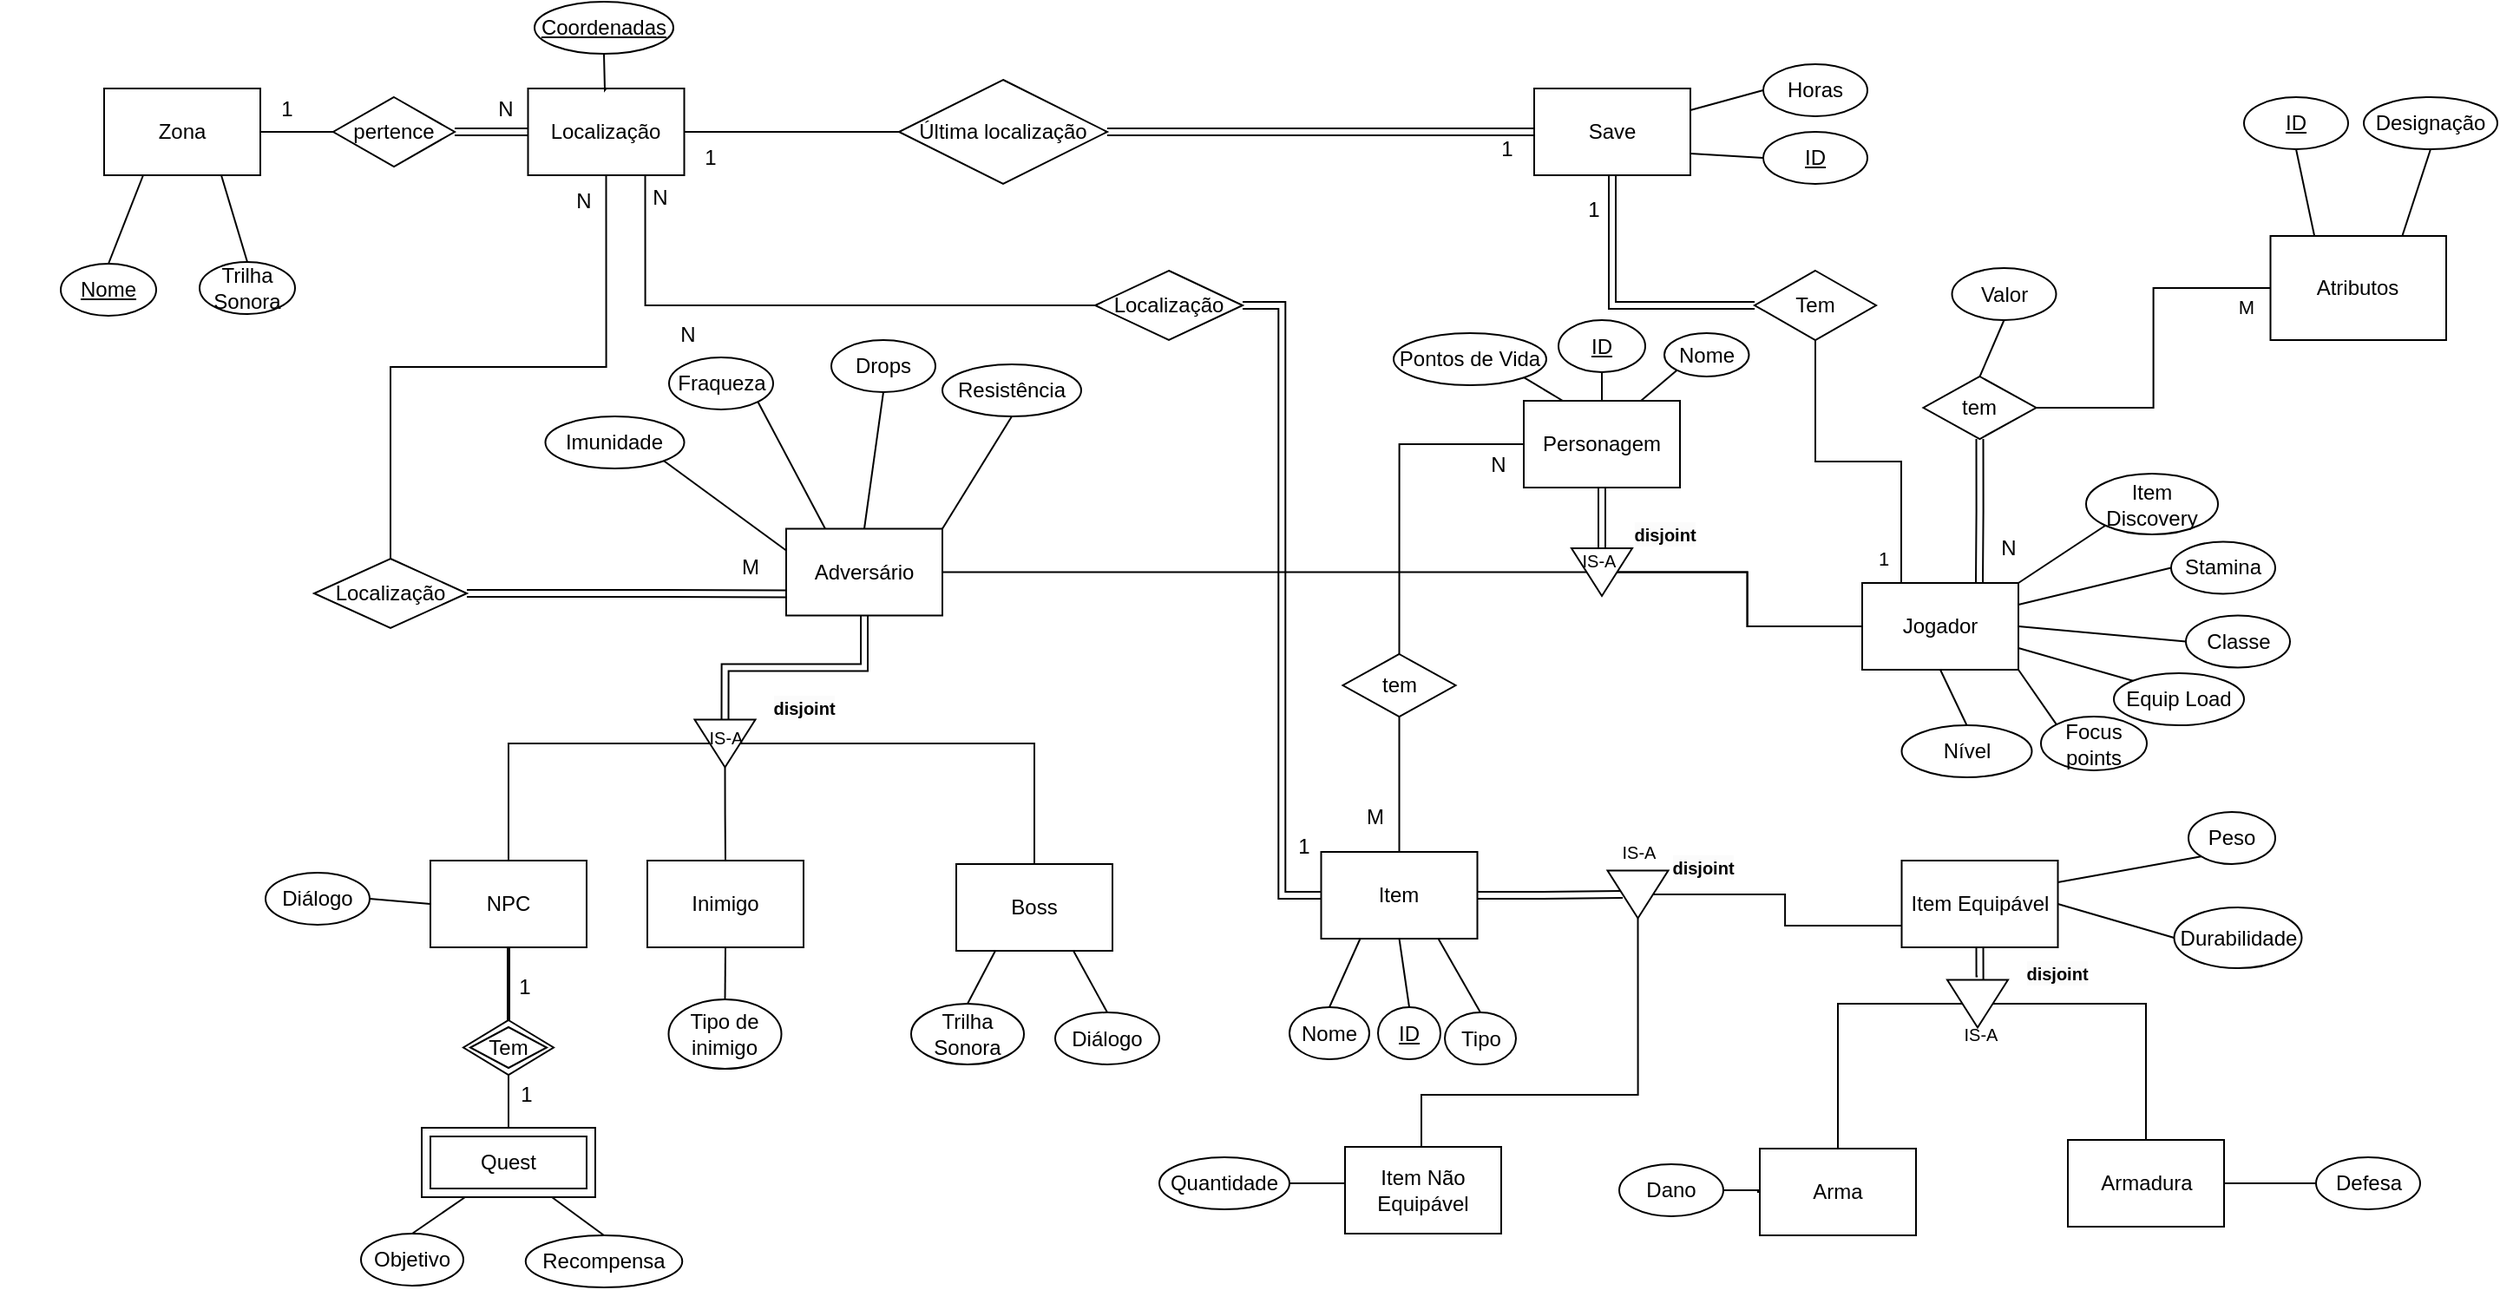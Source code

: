<mxfile version="20.8.16" type="device"><diagram id="NePQ43FVap1akRzOzbPc" name="Página-1"><mxGraphModel dx="1050" dy="629" grid="0" gridSize="10" guides="1" tooltips="1" connect="1" arrows="1" fold="1" page="0" pageScale="1" pageWidth="827" pageHeight="1169" math="0" shadow="0"><root><mxCell id="0"/><mxCell id="1" parent="0"/><mxCell id="vswTyCRMVEQ2wg23mvEk-1" value="Save" style="rounded=0;whiteSpace=wrap;html=1;" parent="1" vertex="1"><mxGeometry x="965" y="379" width="90" height="50" as="geometry"/></mxCell><mxCell id="vswTyCRMVEQ2wg23mvEk-4" style="edgeStyle=orthogonalEdgeStyle;shape=connector;rounded=0;orthogonalLoop=1;jettySize=auto;html=1;labelBackgroundColor=default;strokeColor=default;fontFamily=Helvetica;fontSize=11;fontColor=default;endArrow=none;endFill=0;entryX=0.5;entryY=0;entryDx=0;entryDy=0;" parent="1" source="vswTyCRMVEQ2wg23mvEk-6" target="vswTyCRMVEQ2wg23mvEk-31" edge="1"><mxGeometry relative="1" as="geometry"/></mxCell><mxCell id="vswTyCRMVEQ2wg23mvEk-6" value="Jogador" style="rounded=0;whiteSpace=wrap;html=1;" parent="1" vertex="1"><mxGeometry x="1154" y="664" width="90" height="50" as="geometry"/></mxCell><mxCell id="vswTyCRMVEQ2wg23mvEk-7" style="edgeStyle=orthogonalEdgeStyle;rounded=0;orthogonalLoop=1;jettySize=auto;html=1;entryX=0;entryY=0.5;entryDx=0;entryDy=0;shape=link;" parent="1" source="vswTyCRMVEQ2wg23mvEk-8" target="vswTyCRMVEQ2wg23mvEk-31" edge="1"><mxGeometry relative="1" as="geometry"/></mxCell><mxCell id="LGNlzNyrHo_-OGh04L_0-70" style="rounded=0;orthogonalLoop=1;jettySize=auto;html=1;entryX=1;entryY=1;entryDx=0;entryDy=0;fontFamily=Helvetica;fontSize=12;endArrow=none;endFill=0;exitX=0.25;exitY=0;exitDx=0;exitDy=0;" parent="1" source="vswTyCRMVEQ2wg23mvEk-8" target="vswTyCRMVEQ2wg23mvEk-81" edge="1"><mxGeometry relative="1" as="geometry"><mxPoint x="985" y="562" as="sourcePoint"/></mxGeometry></mxCell><mxCell id="LGNlzNyrHo_-OGh04L_0-71" style="rounded=0;orthogonalLoop=1;jettySize=auto;html=1;exitX=0.5;exitY=0;exitDx=0;exitDy=0;entryX=0.5;entryY=1;entryDx=0;entryDy=0;fontFamily=Helvetica;fontSize=12;endArrow=none;endFill=0;" parent="1" source="vswTyCRMVEQ2wg23mvEk-8" target="vswTyCRMVEQ2wg23mvEk-83" edge="1"><mxGeometry relative="1" as="geometry"/></mxCell><mxCell id="LGNlzNyrHo_-OGh04L_0-73" style="rounded=0;orthogonalLoop=1;jettySize=auto;html=1;exitX=0.75;exitY=0;exitDx=0;exitDy=0;entryX=0;entryY=1;entryDx=0;entryDy=0;fontFamily=Helvetica;fontSize=12;endArrow=none;endFill=0;" parent="1" source="vswTyCRMVEQ2wg23mvEk-8" target="vswTyCRMVEQ2wg23mvEk-145" edge="1"><mxGeometry relative="1" as="geometry"/></mxCell><mxCell id="vswTyCRMVEQ2wg23mvEk-8" value="&lt;div&gt;Personagem&lt;/div&gt;" style="rounded=0;whiteSpace=wrap;html=1;" parent="1" vertex="1"><mxGeometry x="959" y="559" width="90" height="50" as="geometry"/></mxCell><mxCell id="LGNlzNyrHo_-OGh04L_0-107" style="edgeStyle=none;rounded=0;orthogonalLoop=1;jettySize=auto;html=1;exitX=0;exitY=0.5;exitDx=0;exitDy=0;entryX=1;entryY=0.75;entryDx=0;entryDy=0;fontFamily=Helvetica;fontSize=12;endArrow=none;endFill=0;" parent="1" source="vswTyCRMVEQ2wg23mvEk-10" target="vswTyCRMVEQ2wg23mvEk-1" edge="1"><mxGeometry relative="1" as="geometry"/></mxCell><mxCell id="vswTyCRMVEQ2wg23mvEk-10" value="ID" style="ellipse;whiteSpace=wrap;html=1;align=center;fontStyle=4;" parent="1" vertex="1"><mxGeometry x="1097" y="404" width="60" height="30" as="geometry"/></mxCell><mxCell id="LGNlzNyrHo_-OGh04L_0-106" style="edgeStyle=none;rounded=0;orthogonalLoop=1;jettySize=auto;html=1;exitX=0;exitY=0.5;exitDx=0;exitDy=0;entryX=1;entryY=0.25;entryDx=0;entryDy=0;fontFamily=Helvetica;fontSize=12;endArrow=none;endFill=0;" parent="1" source="vswTyCRMVEQ2wg23mvEk-12" target="vswTyCRMVEQ2wg23mvEk-1" edge="1"><mxGeometry relative="1" as="geometry"/></mxCell><mxCell id="vswTyCRMVEQ2wg23mvEk-12" value="Horas" style="ellipse;whiteSpace=wrap;html=1;align=center;" parent="1" vertex="1"><mxGeometry x="1097" y="365" width="60" height="30" as="geometry"/></mxCell><mxCell id="LGNlzNyrHo_-OGh04L_0-48" style="edgeStyle=orthogonalEdgeStyle;rounded=0;orthogonalLoop=1;jettySize=auto;html=1;exitX=1;exitY=0.5;exitDx=0;exitDy=0;entryX=0.5;entryY=1;entryDx=0;entryDy=0;fontFamily=Helvetica;fontSize=12;endArrow=none;endFill=0;" parent="1" source="vswTyCRMVEQ2wg23mvEk-17" target="vswTyCRMVEQ2wg23mvEk-31" edge="1"><mxGeometry relative="1" as="geometry"/></mxCell><mxCell id="LGNlzNyrHo_-OGh04L_0-54" style="edgeStyle=orthogonalEdgeStyle;rounded=0;orthogonalLoop=1;jettySize=auto;html=1;exitX=0.5;exitY=1;exitDx=0;exitDy=0;entryX=0;entryY=0.5;entryDx=0;entryDy=0;fontFamily=Helvetica;fontSize=12;endArrow=none;endFill=0;shape=link;" parent="1" source="vswTyCRMVEQ2wg23mvEk-17" target="vswTyCRMVEQ2wg23mvEk-78" edge="1"><mxGeometry relative="1" as="geometry"/></mxCell><mxCell id="vswTyCRMVEQ2wg23mvEk-17" value="Adversário" style="rounded=0;whiteSpace=wrap;html=1;" parent="1" vertex="1"><mxGeometry x="534" y="632.75" width="90" height="50" as="geometry"/></mxCell><mxCell id="vswTyCRMVEQ2wg23mvEk-18" value="Inimigo" style="rounded=0;whiteSpace=wrap;html=1;" parent="1" vertex="1"><mxGeometry x="454" y="824" width="90" height="50" as="geometry"/></mxCell><mxCell id="vswTyCRMVEQ2wg23mvEk-19" value="Boss" style="rounded=0;whiteSpace=wrap;html=1;" parent="1" vertex="1"><mxGeometry x="632" y="826" width="90" height="50" as="geometry"/></mxCell><mxCell id="vswTyCRMVEQ2wg23mvEk-22" value="Arma" style="rounded=0;whiteSpace=wrap;html=1;" parent="1" vertex="1"><mxGeometry x="1095" y="990" width="90" height="50" as="geometry"/></mxCell><mxCell id="vswTyCRMVEQ2wg23mvEk-23" value="Armadura" style="rounded=0;whiteSpace=wrap;html=1;" parent="1" vertex="1"><mxGeometry x="1272.5" y="985" width="90" height="50" as="geometry"/></mxCell><mxCell id="LGNlzNyrHo_-OGh04L_0-61" value="1" style="edgeStyle=orthogonalEdgeStyle;rounded=0;orthogonalLoop=1;jettySize=auto;html=1;exitX=0.5;exitY=0;exitDx=0;exitDy=0;entryX=0.5;entryY=1;entryDx=0;entryDy=0;fontFamily=Helvetica;fontSize=12;endArrow=none;endFill=0;shape=link;width=1;" parent="1" source="rj3szg93whIPLlGJtEgz-2" target="LGNlzNyrHo_-OGh04L_0-45" edge="1"><mxGeometry x="-0.07" y="-9" relative="1" as="geometry"><mxPoint as="offset"/><mxPoint x="374" y="913.25" as="sourcePoint"/></mxGeometry></mxCell><mxCell id="LGNlzNyrHo_-OGh04L_0-7" value="" style="edgeStyle=orthogonalEdgeStyle;rounded=0;orthogonalLoop=1;jettySize=auto;html=1;endArrow=none;endFill=0;shape=link;" parent="1" source="vswTyCRMVEQ2wg23mvEk-28" target="vswTyCRMVEQ2wg23mvEk-1" edge="1"><mxGeometry relative="1" as="geometry"/></mxCell><mxCell id="YHvCRNcByegJ7icZM7rF-7" style="edgeStyle=orthogonalEdgeStyle;rounded=0;orthogonalLoop=1;jettySize=auto;html=1;exitX=0.5;exitY=1;exitDx=0;exitDy=0;entryX=0.25;entryY=0;entryDx=0;entryDy=0;endArrow=none;endFill=0;" parent="1" source="vswTyCRMVEQ2wg23mvEk-28" target="vswTyCRMVEQ2wg23mvEk-6" edge="1"><mxGeometry relative="1" as="geometry"/></mxCell><mxCell id="YHvCRNcByegJ7icZM7rF-8" value="1" style="edgeLabel;html=1;align=center;verticalAlign=middle;resizable=0;points=[];" parent="YHvCRNcByegJ7icZM7rF-7" vertex="1" connectable="0"><mxGeometry x="0.812" y="-1" relative="1" as="geometry"><mxPoint x="-10" y="4" as="offset"/></mxGeometry></mxCell><mxCell id="vswTyCRMVEQ2wg23mvEk-28" value="Tem" style="shape=rhombus;perimeter=rhombusPerimeter;whiteSpace=wrap;html=1;align=center;" parent="1" vertex="1"><mxGeometry x="1092" y="484" width="70" height="40" as="geometry"/></mxCell><mxCell id="vswTyCRMVEQ2wg23mvEk-29" value="Item Equipável" style="rounded=0;whiteSpace=wrap;html=1;" parent="1" vertex="1"><mxGeometry x="1176.75" y="824" width="90" height="50" as="geometry"/></mxCell><mxCell id="vswTyCRMVEQ2wg23mvEk-30" value="Atributos" style="rounded=0;whiteSpace=wrap;html=1;" parent="1" vertex="1"><mxGeometry x="1389.25" y="464" width="101.25" height="60" as="geometry"/></mxCell><mxCell id="vswTyCRMVEQ2wg23mvEk-31" value="" style="triangle;whiteSpace=wrap;html=1;rotation=90;" parent="1" vertex="1"><mxGeometry x="990.25" y="640.25" width="27.5" height="35" as="geometry"/></mxCell><mxCell id="LNlsEIfSE_zrjwxnMb-E-7" style="edgeStyle=orthogonalEdgeStyle;rounded=0;orthogonalLoop=1;jettySize=auto;html=1;entryX=0;entryY=0.5;entryDx=0;entryDy=0;endArrow=none;endFill=0;exitX=0.5;exitY=0;exitDx=0;exitDy=0;" parent="1" source="vswTyCRMVEQ2wg23mvEk-31" target="vswTyCRMVEQ2wg23mvEk-6" edge="1"><mxGeometry relative="1" as="geometry"/></mxCell><mxCell id="vswTyCRMVEQ2wg23mvEk-33" value="&lt;font style=&quot;font-size: 10px;&quot;&gt;IS-A&lt;/font&gt;" style="text;html=1;align=center;verticalAlign=middle;resizable=0;points=[];autosize=1;strokeColor=none;fillColor=none;" parent="1" vertex="1"><mxGeometry x="982" y="636" width="40" height="30" as="geometry"/></mxCell><mxCell id="LGNlzNyrHo_-OGh04L_0-78" style="edgeStyle=none;rounded=0;orthogonalLoop=1;jettySize=auto;html=1;exitX=0;exitY=0;exitDx=0;exitDy=0;entryX=1;entryY=0.75;entryDx=0;entryDy=0;fontFamily=Helvetica;fontSize=12;endArrow=none;endFill=0;" parent="1" source="vswTyCRMVEQ2wg23mvEk-36" target="vswTyCRMVEQ2wg23mvEk-6" edge="1"><mxGeometry relative="1" as="geometry"/></mxCell><mxCell id="vswTyCRMVEQ2wg23mvEk-36" value="Equip Load" style="ellipse;whiteSpace=wrap;html=1;align=center;" parent="1" vertex="1"><mxGeometry x="1299" y="716" width="75" height="30" as="geometry"/></mxCell><mxCell id="LGNlzNyrHo_-OGh04L_0-77" style="edgeStyle=none;rounded=0;orthogonalLoop=1;jettySize=auto;html=1;exitX=0;exitY=0.5;exitDx=0;exitDy=0;entryX=1;entryY=0.5;entryDx=0;entryDy=0;fontFamily=Helvetica;fontSize=12;endArrow=none;endFill=0;" parent="1" source="vswTyCRMVEQ2wg23mvEk-38" target="vswTyCRMVEQ2wg23mvEk-6" edge="1"><mxGeometry relative="1" as="geometry"/></mxCell><mxCell id="vswTyCRMVEQ2wg23mvEk-38" value="Classe" style="ellipse;whiteSpace=wrap;html=1;align=center;" parent="1" vertex="1"><mxGeometry x="1340.5" y="682.75" width="60" height="30" as="geometry"/></mxCell><mxCell id="LGNlzNyrHo_-OGh04L_0-80" style="edgeStyle=none;rounded=0;orthogonalLoop=1;jettySize=auto;html=1;exitX=0;exitY=0;exitDx=0;exitDy=0;entryX=1;entryY=1;entryDx=0;entryDy=0;fontFamily=Helvetica;fontSize=12;endArrow=none;endFill=0;" parent="1" source="vswTyCRMVEQ2wg23mvEk-40" target="vswTyCRMVEQ2wg23mvEk-6" edge="1"><mxGeometry relative="1" as="geometry"/></mxCell><mxCell id="vswTyCRMVEQ2wg23mvEk-40" value="&lt;font style=&quot;font-size: 12px&quot;&gt;Focus points&lt;/font&gt;" style="ellipse;whiteSpace=wrap;html=1;align=center;strokeColor=#000000;" parent="1" vertex="1"><mxGeometry x="1257" y="741" width="61" height="31" as="geometry"/></mxCell><mxCell id="LGNlzNyrHo_-OGh04L_0-76" style="edgeStyle=none;rounded=0;orthogonalLoop=1;jettySize=auto;html=1;exitX=0;exitY=0.5;exitDx=0;exitDy=0;entryX=1;entryY=0.25;entryDx=0;entryDy=0;fontFamily=Helvetica;fontSize=12;endArrow=none;endFill=0;" parent="1" source="vswTyCRMVEQ2wg23mvEk-42" target="vswTyCRMVEQ2wg23mvEk-6" edge="1"><mxGeometry relative="1" as="geometry"/></mxCell><mxCell id="vswTyCRMVEQ2wg23mvEk-42" value="Stamina&lt;span id=&quot;docs-internal-guid-e13562e8-7fff-812b-931a-a6c216caa32a&quot;&gt;&lt;/span&gt;" style="ellipse;whiteSpace=wrap;html=1;align=center;" parent="1" vertex="1"><mxGeometry x="1332" y="640.25" width="60" height="30" as="geometry"/></mxCell><mxCell id="LGNlzNyrHo_-OGh04L_0-75" style="rounded=0;orthogonalLoop=1;jettySize=auto;html=1;exitX=0;exitY=1;exitDx=0;exitDy=0;entryX=1;entryY=0;entryDx=0;entryDy=0;fontFamily=Helvetica;fontSize=12;endArrow=none;endFill=0;" parent="1" source="vswTyCRMVEQ2wg23mvEk-44" target="vswTyCRMVEQ2wg23mvEk-6" edge="1"><mxGeometry relative="1" as="geometry"/></mxCell><mxCell id="vswTyCRMVEQ2wg23mvEk-44" value="Item Discovery" style="ellipse;whiteSpace=wrap;html=1;align=center;" parent="1" vertex="1"><mxGeometry x="1283" y="601" width="76" height="35" as="geometry"/></mxCell><mxCell id="LGNlzNyrHo_-OGh04L_0-90" style="edgeStyle=none;rounded=0;orthogonalLoop=1;jettySize=auto;html=1;exitX=0.5;exitY=1;exitDx=0;exitDy=0;entryX=0.75;entryY=0;entryDx=0;entryDy=0;fontFamily=Helvetica;fontSize=12;endArrow=none;endFill=0;" parent="1" source="vswTyCRMVEQ2wg23mvEk-54" target="vswTyCRMVEQ2wg23mvEk-30" edge="1"><mxGeometry relative="1" as="geometry"><mxPoint x="1465.25" y="524" as="targetPoint"/></mxGeometry></mxCell><mxCell id="vswTyCRMVEQ2wg23mvEk-54" value="Designação&lt;span id=&quot;docs-internal-guid-e13562e8-7fff-812b-931a-a6c216caa32a&quot;&gt;&lt;/span&gt;" style="ellipse;whiteSpace=wrap;html=1;align=center;" parent="1" vertex="1"><mxGeometry x="1443" y="384" width="77" height="30" as="geometry"/></mxCell><mxCell id="vswTyCRMVEQ2wg23mvEk-68" style="edgeStyle=orthogonalEdgeStyle;rounded=0;orthogonalLoop=1;jettySize=auto;html=1;exitX=0;exitY=0.5;exitDx=0;exitDy=0;entryX=0.5;entryY=1;entryDx=0;entryDy=0;shape=link;" parent="1" source="vswTyCRMVEQ2wg23mvEk-69" target="vswTyCRMVEQ2wg23mvEk-29" edge="1"><mxGeometry relative="1" as="geometry"/></mxCell><mxCell id="LGNlzNyrHo_-OGh04L_0-37" style="edgeStyle=orthogonalEdgeStyle;rounded=0;orthogonalLoop=1;jettySize=auto;html=1;exitX=0.5;exitY=1;exitDx=0;exitDy=0;entryX=0.5;entryY=0;entryDx=0;entryDy=0;fontFamily=Helvetica;fontSize=12;endArrow=none;endFill=0;" parent="1" source="vswTyCRMVEQ2wg23mvEk-69" target="vswTyCRMVEQ2wg23mvEk-22" edge="1"><mxGeometry relative="1" as="geometry"/></mxCell><mxCell id="vswTyCRMVEQ2wg23mvEk-69" value="" style="triangle;whiteSpace=wrap;html=1;rotation=90;align=center;" parent="1" vertex="1"><mxGeometry x="1206.75" y="889" width="27.5" height="35" as="geometry"/></mxCell><mxCell id="vswTyCRMVEQ2wg23mvEk-70" value="&lt;font style=&quot;font-size: 10px;&quot;&gt;IS-A&lt;/font&gt;" style="text;html=1;align=center;verticalAlign=middle;resizable=0;points=[];autosize=1;strokeColor=none;fillColor=none;" parent="1" vertex="1"><mxGeometry x="1201.75" y="909" width="40" height="30" as="geometry"/></mxCell><mxCell id="vswTyCRMVEQ2wg23mvEk-73" value="" style="endArrow=none;html=1;rounded=0;entryX=0.5;entryY=0;entryDx=0;entryDy=0;exitX=0.5;exitY=0;exitDx=0;exitDy=0;edgeStyle=orthogonalEdgeStyle;" parent="1" source="vswTyCRMVEQ2wg23mvEk-23" target="vswTyCRMVEQ2wg23mvEk-69" edge="1"><mxGeometry relative="1" as="geometry"><mxPoint x="1026.75" y="809" as="sourcePoint"/><mxPoint x="1186.75" y="809" as="targetPoint"/><Array as="points"><mxPoint x="1316.75" y="907"/></Array></mxGeometry></mxCell><mxCell id="LGNlzNyrHo_-OGh04L_0-55" style="edgeStyle=orthogonalEdgeStyle;rounded=0;orthogonalLoop=1;jettySize=auto;html=1;exitX=1;exitY=0.5;exitDx=0;exitDy=0;entryX=0.5;entryY=0;entryDx=0;entryDy=0;fontFamily=Helvetica;fontSize=12;endArrow=none;endFill=0;" parent="1" source="vswTyCRMVEQ2wg23mvEk-78" target="vswTyCRMVEQ2wg23mvEk-18" edge="1"><mxGeometry relative="1" as="geometry"/></mxCell><mxCell id="LGNlzNyrHo_-OGh04L_0-56" style="edgeStyle=orthogonalEdgeStyle;rounded=0;orthogonalLoop=1;jettySize=auto;html=1;exitX=0.5;exitY=1;exitDx=0;exitDy=0;entryX=0.5;entryY=0;entryDx=0;entryDy=0;fontFamily=Helvetica;fontSize=12;endArrow=none;endFill=0;" parent="1" source="vswTyCRMVEQ2wg23mvEk-78" target="LGNlzNyrHo_-OGh04L_0-45" edge="1"><mxGeometry relative="1" as="geometry"/></mxCell><mxCell id="LGNlzNyrHo_-OGh04L_0-57" style="edgeStyle=orthogonalEdgeStyle;rounded=0;orthogonalLoop=1;jettySize=auto;html=1;exitX=0.5;exitY=0;exitDx=0;exitDy=0;entryX=0.5;entryY=0;entryDx=0;entryDy=0;fontFamily=Helvetica;fontSize=12;endArrow=none;endFill=0;" parent="1" source="vswTyCRMVEQ2wg23mvEk-78" target="vswTyCRMVEQ2wg23mvEk-19" edge="1"><mxGeometry relative="1" as="geometry"/></mxCell><mxCell id="vswTyCRMVEQ2wg23mvEk-78" value="" style="triangle;whiteSpace=wrap;html=1;rotation=90;align=center;" parent="1" vertex="1"><mxGeometry x="485" y="739" width="27.5" height="35" as="geometry"/></mxCell><mxCell id="vswTyCRMVEQ2wg23mvEk-79" value="&lt;font style=&quot;font-size: 10px;&quot;&gt;IS-A&lt;/font&gt;" style="text;html=1;align=center;verticalAlign=middle;resizable=0;points=[];autosize=1;strokeColor=none;fillColor=none;" parent="1" vertex="1"><mxGeometry x="478.75" y="738.25" width="40" height="30" as="geometry"/></mxCell><mxCell id="vswTyCRMVEQ2wg23mvEk-81" value="Pontos de Vida" style="ellipse;whiteSpace=wrap;html=1;align=center;" parent="1" vertex="1"><mxGeometry x="884" y="520" width="88" height="30" as="geometry"/></mxCell><mxCell id="vswTyCRMVEQ2wg23mvEk-83" value="ID" style="ellipse;whiteSpace=wrap;html=1;align=center;fontStyle=4;" parent="1" vertex="1"><mxGeometry x="979.0" y="512.5" width="50" height="30" as="geometry"/></mxCell><mxCell id="vswTyCRMVEQ2wg23mvEk-84" value="&lt;b style=&quot;border-color: var(--border-color); font-size: 12px; background-color: rgb(251, 251, 251);&quot;&gt;&lt;font style=&quot;border-color: var(--border-color); font-size: 10px;&quot;&gt;disjoint&lt;/font&gt;&lt;/b&gt;" style="edgeLabel;html=1;align=center;verticalAlign=middle;resizable=0;points=[];fontSize=11;fontFamily=Helvetica;fontColor=default;" parent="1" connectable="0" vertex="1"><mxGeometry x="544.0" y="735.25" as="geometry"/></mxCell><mxCell id="vswTyCRMVEQ2wg23mvEk-85" value="&lt;b style=&quot;border-color: var(--border-color); font-size: 12px; background-color: rgb(251, 251, 251);&quot;&gt;&lt;font style=&quot;border-color: var(--border-color); font-size: 10px;&quot;&gt;disjoint&lt;/font&gt;&lt;/b&gt;" style="edgeLabel;html=1;align=center;verticalAlign=middle;resizable=0;points=[];fontSize=11;fontFamily=Helvetica;fontColor=default;" parent="1" connectable="0" vertex="1"><mxGeometry x="1265.75" y="889" as="geometry"/></mxCell><mxCell id="LGNlzNyrHo_-OGh04L_0-53" style="edgeStyle=none;rounded=0;orthogonalLoop=1;jettySize=auto;html=1;exitX=0.5;exitY=1;exitDx=0;exitDy=0;entryX=1;entryY=0;entryDx=0;entryDy=0;fontFamily=Helvetica;fontSize=12;endArrow=none;endFill=0;" parent="1" source="vswTyCRMVEQ2wg23mvEk-87" target="vswTyCRMVEQ2wg23mvEk-17" edge="1"><mxGeometry relative="1" as="geometry"/></mxCell><mxCell id="vswTyCRMVEQ2wg23mvEk-87" value="Resistência" style="ellipse;whiteSpace=wrap;html=1;align=center;" parent="1" vertex="1"><mxGeometry x="624" y="538" width="80" height="30" as="geometry"/></mxCell><mxCell id="LGNlzNyrHo_-OGh04L_0-50" style="edgeStyle=none;rounded=0;orthogonalLoop=1;jettySize=auto;html=1;exitX=1;exitY=1;exitDx=0;exitDy=0;entryX=0.25;entryY=0;entryDx=0;entryDy=0;fontFamily=Helvetica;fontSize=12;endArrow=none;endFill=0;" parent="1" source="vswTyCRMVEQ2wg23mvEk-89" target="vswTyCRMVEQ2wg23mvEk-17" edge="1"><mxGeometry relative="1" as="geometry"/></mxCell><mxCell id="vswTyCRMVEQ2wg23mvEk-89" value="Fraqueza" style="ellipse;whiteSpace=wrap;html=1;align=center;" parent="1" vertex="1"><mxGeometry x="466.5" y="534" width="60" height="30" as="geometry"/></mxCell><mxCell id="LGNlzNyrHo_-OGh04L_0-49" style="rounded=0;orthogonalLoop=1;jettySize=auto;html=1;exitX=1;exitY=1;exitDx=0;exitDy=0;entryX=0;entryY=0.25;entryDx=0;entryDy=0;fontFamily=Helvetica;fontSize=12;endArrow=none;endFill=0;" parent="1" source="vswTyCRMVEQ2wg23mvEk-91" target="vswTyCRMVEQ2wg23mvEk-17" edge="1"><mxGeometry relative="1" as="geometry"/></mxCell><mxCell id="vswTyCRMVEQ2wg23mvEk-91" value="Imunidade" style="ellipse;whiteSpace=wrap;html=1;align=center;" parent="1" vertex="1"><mxGeometry x="395.25" y="568" width="80" height="30" as="geometry"/></mxCell><mxCell id="LGNlzNyrHo_-OGh04L_0-51" style="edgeStyle=none;rounded=0;orthogonalLoop=1;jettySize=auto;html=1;exitX=0.5;exitY=1;exitDx=0;exitDy=0;entryX=0.5;entryY=0;entryDx=0;entryDy=0;fontFamily=Helvetica;fontSize=12;endArrow=none;endFill=0;" parent="1" source="vswTyCRMVEQ2wg23mvEk-93" target="vswTyCRMVEQ2wg23mvEk-17" edge="1"><mxGeometry relative="1" as="geometry"/></mxCell><mxCell id="vswTyCRMVEQ2wg23mvEk-93" value="Drops" style="ellipse;whiteSpace=wrap;html=1;align=center;" parent="1" vertex="1"><mxGeometry x="560" y="524" width="60" height="30" as="geometry"/></mxCell><mxCell id="LGNlzNyrHo_-OGh04L_0-100" style="edgeStyle=none;rounded=0;orthogonalLoop=1;jettySize=auto;html=1;exitX=0.5;exitY=0;exitDx=0;exitDy=0;entryX=0.25;entryY=1;entryDx=0;entryDy=0;fontFamily=Helvetica;fontSize=12;endArrow=none;endFill=0;" parent="1" source="vswTyCRMVEQ2wg23mvEk-97" target="vswTyCRMVEQ2wg23mvEk-19" edge="1"><mxGeometry relative="1" as="geometry"/></mxCell><mxCell id="vswTyCRMVEQ2wg23mvEk-97" value="Trilha Sonora" style="ellipse;whiteSpace=wrap;html=1;align=center;" parent="1" vertex="1"><mxGeometry x="606" y="906.5" width="65" height="35" as="geometry"/></mxCell><mxCell id="LGNlzNyrHo_-OGh04L_0-101" style="edgeStyle=none;rounded=0;orthogonalLoop=1;jettySize=auto;html=1;exitX=0.5;exitY=0;exitDx=0;exitDy=0;entryX=0.75;entryY=1;entryDx=0;entryDy=0;fontFamily=Helvetica;fontSize=12;endArrow=none;endFill=0;" parent="1" source="vswTyCRMVEQ2wg23mvEk-99" target="vswTyCRMVEQ2wg23mvEk-19" edge="1"><mxGeometry relative="1" as="geometry"/></mxCell><mxCell id="vswTyCRMVEQ2wg23mvEk-99" value="Diálogo" style="ellipse;whiteSpace=wrap;html=1;align=center;" parent="1" vertex="1"><mxGeometry x="689" y="911.5" width="60" height="30" as="geometry"/></mxCell><mxCell id="vswTyCRMVEQ2wg23mvEk-103" value="Localização" style="rounded=0;whiteSpace=wrap;html=1;" parent="1" vertex="1"><mxGeometry x="385.25" y="379" width="90" height="50" as="geometry"/></mxCell><mxCell id="vswTyCRMVEQ2wg23mvEk-104" style="edgeStyle=orthogonalEdgeStyle;shape=connector;rounded=0;orthogonalLoop=1;jettySize=auto;html=1;entryX=1;entryY=0.5;entryDx=0;entryDy=0;labelBackgroundColor=default;strokeColor=default;fontFamily=Helvetica;fontSize=11;fontColor=default;endArrow=none;endFill=0;" parent="1" source="vswTyCRMVEQ2wg23mvEk-106" target="vswTyCRMVEQ2wg23mvEk-103" edge="1"><mxGeometry relative="1" as="geometry"/></mxCell><mxCell id="vswTyCRMVEQ2wg23mvEk-105" style="edgeStyle=orthogonalEdgeStyle;rounded=0;orthogonalLoop=1;jettySize=auto;html=1;exitX=1;exitY=0.5;exitDx=0;exitDy=0;endArrow=none;endFill=0;shape=link;entryX=0;entryY=0.5;entryDx=0;entryDy=0;" parent="1" source="vswTyCRMVEQ2wg23mvEk-106" target="vswTyCRMVEQ2wg23mvEk-1" edge="1"><mxGeometry relative="1" as="geometry"><mxPoint x="947" y="404" as="targetPoint"/></mxGeometry></mxCell><mxCell id="LGNlzNyrHo_-OGh04L_0-123" value="1" style="edgeLabel;html=1;align=center;verticalAlign=middle;resizable=0;points=[];fontSize=12;fontFamily=Helvetica;" parent="vswTyCRMVEQ2wg23mvEk-105" vertex="1" connectable="0"><mxGeometry x="0.843" y="-2" relative="1" as="geometry"><mxPoint x="3" y="8" as="offset"/></mxGeometry></mxCell><mxCell id="LNlsEIfSE_zrjwxnMb-E-6" style="edgeStyle=orthogonalEdgeStyle;rounded=0;orthogonalLoop=1;jettySize=auto;html=1;entryX=1;entryY=0.5;entryDx=0;entryDy=0;endArrow=none;endFill=0;" parent="1" source="vswTyCRMVEQ2wg23mvEk-106" target="vswTyCRMVEQ2wg23mvEk-103" edge="1"><mxGeometry relative="1" as="geometry"/></mxCell><mxCell id="vswTyCRMVEQ2wg23mvEk-106" value="Última localização" style="shape=rhombus;perimeter=rhombusPerimeter;whiteSpace=wrap;html=1;align=center;" parent="1" vertex="1"><mxGeometry x="599" y="374" width="120" height="60" as="geometry"/></mxCell><mxCell id="vswTyCRMVEQ2wg23mvEk-107" style="edgeStyle=orthogonalEdgeStyle;rounded=0;orthogonalLoop=1;jettySize=auto;html=1;endArrow=none;endFill=0;" parent="1" target="vswTyCRMVEQ2wg23mvEk-103" edge="1"><mxGeometry relative="1" as="geometry"><mxPoint x="429" y="359" as="sourcePoint"/></mxGeometry></mxCell><mxCell id="vswTyCRMVEQ2wg23mvEk-108" value="Coordenadas" style="ellipse;whiteSpace=wrap;html=1;align=center;fontStyle=4;" parent="1" vertex="1"><mxGeometry x="389" y="329" width="80" height="30" as="geometry"/></mxCell><mxCell id="vswTyCRMVEQ2wg23mvEk-109" value="Zona" style="rounded=0;whiteSpace=wrap;html=1;" parent="1" vertex="1"><mxGeometry x="141" y="379" width="90" height="50" as="geometry"/></mxCell><mxCell id="LGNlzNyrHo_-OGh04L_0-113" style="edgeStyle=orthogonalEdgeStyle;shape=link;rounded=0;orthogonalLoop=1;jettySize=auto;html=1;exitX=1;exitY=0.5;exitDx=0;exitDy=0;entryX=0;entryY=0.75;entryDx=0;entryDy=0;fontFamily=Helvetica;fontSize=12;endArrow=none;endFill=0;" parent="1" source="vswTyCRMVEQ2wg23mvEk-116" target="vswTyCRMVEQ2wg23mvEk-17" edge="1"><mxGeometry relative="1" as="geometry"/></mxCell><mxCell id="LGNlzNyrHo_-OGh04L_0-116" value="M" style="edgeLabel;html=1;align=center;verticalAlign=middle;resizable=0;points=[];fontSize=12;fontFamily=Helvetica;" parent="LGNlzNyrHo_-OGh04L_0-113" vertex="1" connectable="0"><mxGeometry x="-0.662" relative="1" as="geometry"><mxPoint x="132" y="-15" as="offset"/></mxGeometry></mxCell><mxCell id="LGNlzNyrHo_-OGh04L_0-114" style="edgeStyle=orthogonalEdgeStyle;rounded=0;orthogonalLoop=1;jettySize=auto;html=1;exitX=0.5;exitY=0;exitDx=0;exitDy=0;entryX=0.5;entryY=1;entryDx=0;entryDy=0;fontFamily=Helvetica;fontSize=12;endArrow=none;endFill=0;" parent="1" source="vswTyCRMVEQ2wg23mvEk-116" target="vswTyCRMVEQ2wg23mvEk-103" edge="1"><mxGeometry relative="1" as="geometry"/></mxCell><mxCell id="LGNlzNyrHo_-OGh04L_0-115" value="N" style="edgeLabel;html=1;align=center;verticalAlign=middle;resizable=0;points=[];fontSize=12;fontFamily=Helvetica;" parent="LGNlzNyrHo_-OGh04L_0-114" vertex="1" connectable="0"><mxGeometry x="0.526" y="-4" relative="1" as="geometry"><mxPoint x="42" y="10" as="offset"/></mxGeometry></mxCell><mxCell id="LGNlzNyrHo_-OGh04L_0-127" value="N" style="edgeLabel;html=1;align=center;verticalAlign=middle;resizable=0;points=[];fontSize=12;fontFamily=Helvetica;" parent="LGNlzNyrHo_-OGh04L_0-114" vertex="1" connectable="0"><mxGeometry x="0.791" y="6" relative="1" as="geometry"><mxPoint x="-8" y="-22" as="offset"/></mxGeometry></mxCell><mxCell id="vswTyCRMVEQ2wg23mvEk-116" value="Localização" style="shape=rhombus;perimeter=rhombusPerimeter;whiteSpace=wrap;html=1;align=center;" parent="1" vertex="1"><mxGeometry x="262" y="650" width="88" height="40" as="geometry"/></mxCell><mxCell id="LGNlzNyrHo_-OGh04L_0-59" style="edgeStyle=orthogonalEdgeStyle;rounded=0;orthogonalLoop=1;jettySize=auto;html=1;exitX=0.5;exitY=0;exitDx=0;exitDy=0;entryX=0.5;entryY=1;entryDx=0;entryDy=0;fontFamily=Helvetica;fontSize=12;endArrow=none;endFill=0;" parent="1" source="vswTyCRMVEQ2wg23mvEk-118" target="vswTyCRMVEQ2wg23mvEk-18" edge="1"><mxGeometry relative="1" as="geometry"/></mxCell><mxCell id="vswTyCRMVEQ2wg23mvEk-118" value="Tipo de inimigo" style="ellipse;whiteSpace=wrap;html=1;align=center;" parent="1" vertex="1"><mxGeometry x="466.25" y="904" width="65" height="40" as="geometry"/></mxCell><mxCell id="LGNlzNyrHo_-OGh04L_0-104" style="edgeStyle=none;rounded=0;orthogonalLoop=1;jettySize=auto;html=1;exitX=0.5;exitY=0;exitDx=0;exitDy=0;entryX=0.75;entryY=1;entryDx=0;entryDy=0;fontFamily=Helvetica;fontSize=12;endArrow=none;endFill=0;" parent="1" source="vswTyCRMVEQ2wg23mvEk-122" target="rj3szg93whIPLlGJtEgz-1" edge="1"><mxGeometry relative="1" as="geometry"><mxPoint x="396.5" y="1025" as="targetPoint"/></mxGeometry></mxCell><mxCell id="vswTyCRMVEQ2wg23mvEk-122" value="Recompensa" style="ellipse;whiteSpace=wrap;html=1;align=center;" parent="1" vertex="1"><mxGeometry x="383.88" y="1040" width="90.25" height="30" as="geometry"/></mxCell><mxCell id="LGNlzNyrHo_-OGh04L_0-103" style="edgeStyle=none;rounded=0;orthogonalLoop=1;jettySize=auto;html=1;exitX=0.5;exitY=0;exitDx=0;exitDy=0;entryX=0.25;entryY=1;entryDx=0;entryDy=0;fontFamily=Helvetica;fontSize=12;endArrow=none;endFill=0;" parent="1" source="vswTyCRMVEQ2wg23mvEk-124" target="rj3szg93whIPLlGJtEgz-1" edge="1"><mxGeometry relative="1" as="geometry"><mxPoint x="351.5" y="1025" as="targetPoint"/></mxGeometry></mxCell><mxCell id="vswTyCRMVEQ2wg23mvEk-124" value="Objetivo" style="ellipse;whiteSpace=wrap;html=1;align=center;" parent="1" vertex="1"><mxGeometry x="289" y="1039" width="59" height="30" as="geometry"/></mxCell><mxCell id="vswTyCRMVEQ2wg23mvEk-125" value="" style="edgeStyle=orthogonalEdgeStyle;rounded=0;orthogonalLoop=1;jettySize=auto;html=1;endArrow=none;endFill=0;" parent="1" source="vswTyCRMVEQ2wg23mvEk-126" target="vswTyCRMVEQ2wg23mvEk-22" edge="1"><mxGeometry relative="1" as="geometry"/></mxCell><mxCell id="vswTyCRMVEQ2wg23mvEk-126" value="Dano" style="ellipse;whiteSpace=wrap;html=1;align=center;" parent="1" vertex="1"><mxGeometry x="1014" y="999" width="60" height="30" as="geometry"/></mxCell><mxCell id="vswTyCRMVEQ2wg23mvEk-127" value="" style="edgeStyle=orthogonalEdgeStyle;rounded=0;orthogonalLoop=1;jettySize=auto;html=1;endArrow=none;endFill=0;" parent="1" source="vswTyCRMVEQ2wg23mvEk-128" target="vswTyCRMVEQ2wg23mvEk-23" edge="1"><mxGeometry relative="1" as="geometry"/></mxCell><mxCell id="vswTyCRMVEQ2wg23mvEk-128" value="Defesa" style="ellipse;whiteSpace=wrap;html=1;align=center;" parent="1" vertex="1"><mxGeometry x="1415.5" y="995" width="60" height="30" as="geometry"/></mxCell><mxCell id="LGNlzNyrHo_-OGh04L_0-97" style="edgeStyle=none;rounded=0;orthogonalLoop=1;jettySize=auto;html=1;exitX=0.5;exitY=0;exitDx=0;exitDy=0;entryX=0.25;entryY=1;entryDx=0;entryDy=0;fontFamily=Helvetica;fontSize=12;endArrow=none;endFill=0;" parent="1" source="vswTyCRMVEQ2wg23mvEk-131" target="vswTyCRMVEQ2wg23mvEk-160" edge="1"><mxGeometry relative="1" as="geometry"/></mxCell><mxCell id="vswTyCRMVEQ2wg23mvEk-131" value="Nome" style="ellipse;whiteSpace=wrap;html=1;align=center;" parent="1" vertex="1"><mxGeometry x="824" y="908.5" width="46" height="30" as="geometry"/></mxCell><mxCell id="LGNlzNyrHo_-OGh04L_0-99" style="edgeStyle=none;rounded=0;orthogonalLoop=1;jettySize=auto;html=1;exitX=0.5;exitY=0;exitDx=0;exitDy=0;entryX=0.75;entryY=1;entryDx=0;entryDy=0;fontFamily=Helvetica;fontSize=12;endArrow=none;endFill=0;" parent="1" source="vswTyCRMVEQ2wg23mvEk-133" target="vswTyCRMVEQ2wg23mvEk-160" edge="1"><mxGeometry relative="1" as="geometry"/></mxCell><mxCell id="vswTyCRMVEQ2wg23mvEk-133" value="Tipo" style="ellipse;whiteSpace=wrap;html=1;align=center;" parent="1" vertex="1"><mxGeometry x="913.5" y="911.5" width="41" height="30" as="geometry"/></mxCell><mxCell id="vswTyCRMVEQ2wg23mvEk-135" style="rounded=0;orthogonalLoop=1;jettySize=auto;html=1;exitX=0.5;exitY=0;exitDx=0;exitDy=0;entryX=0.25;entryY=1;entryDx=0;entryDy=0;endArrow=none;endFill=0;" parent="1" source="vswTyCRMVEQ2wg23mvEk-136" target="vswTyCRMVEQ2wg23mvEk-109" edge="1"><mxGeometry relative="1" as="geometry"/></mxCell><mxCell id="vswTyCRMVEQ2wg23mvEk-136" value="&lt;u&gt;Nome&lt;/u&gt;" style="ellipse;whiteSpace=wrap;html=1;align=center;" parent="1" vertex="1"><mxGeometry x="116" y="480" width="55" height="30" as="geometry"/></mxCell><mxCell id="vswTyCRMVEQ2wg23mvEk-141" value="1" style="text;html=1;align=center;verticalAlign=middle;resizable=0;points=[];autosize=1;strokeColor=none;fillColor=none;" parent="1" vertex="1"><mxGeometry x="475.25" y="404" width="30" height="30" as="geometry"/></mxCell><mxCell id="LGNlzNyrHo_-OGh04L_0-98" style="edgeStyle=none;rounded=0;orthogonalLoop=1;jettySize=auto;html=1;exitX=0.5;exitY=0;exitDx=0;exitDy=0;entryX=0.5;entryY=1;entryDx=0;entryDy=0;fontFamily=Helvetica;fontSize=12;endArrow=none;endFill=0;" parent="1" source="vswTyCRMVEQ2wg23mvEk-143" target="vswTyCRMVEQ2wg23mvEk-160" edge="1"><mxGeometry relative="1" as="geometry"/></mxCell><mxCell id="vswTyCRMVEQ2wg23mvEk-143" value="ID" style="ellipse;whiteSpace=wrap;html=1;align=center;fontStyle=4;" parent="1" vertex="1"><mxGeometry x="875" y="908.5" width="36" height="30" as="geometry"/></mxCell><mxCell id="vswTyCRMVEQ2wg23mvEk-145" value="Nome" style="ellipse;whiteSpace=wrap;html=1;align=center;" parent="1" vertex="1"><mxGeometry x="1040" y="520" width="48.75" height="25" as="geometry"/></mxCell><mxCell id="vswTyCRMVEQ2wg23mvEk-150" style="edgeStyle=orthogonalEdgeStyle;rounded=0;orthogonalLoop=1;jettySize=auto;html=1;exitX=0.5;exitY=1;exitDx=0;exitDy=0;" parent="1" edge="1"><mxGeometry relative="1" as="geometry"><mxPoint x="89" y="554" as="sourcePoint"/><mxPoint x="89" y="554" as="targetPoint"/></mxGeometry></mxCell><mxCell id="LGNlzNyrHo_-OGh04L_0-96" style="edgeStyle=none;rounded=0;orthogonalLoop=1;jettySize=auto;html=1;exitX=0;exitY=1;exitDx=0;exitDy=0;entryX=1;entryY=0.25;entryDx=0;entryDy=0;fontFamily=Helvetica;fontSize=12;endArrow=none;endFill=0;" parent="1" source="vswTyCRMVEQ2wg23mvEk-152" target="vswTyCRMVEQ2wg23mvEk-29" edge="1"><mxGeometry relative="1" as="geometry"/></mxCell><mxCell id="vswTyCRMVEQ2wg23mvEk-152" value="Peso" style="ellipse;whiteSpace=wrap;html=1;align=center;" parent="1" vertex="1"><mxGeometry x="1342" y="796" width="50" height="30" as="geometry"/></mxCell><mxCell id="LGNlzNyrHo_-OGh04L_0-95" style="edgeStyle=none;rounded=0;orthogonalLoop=1;jettySize=auto;html=1;exitX=0;exitY=0.5;exitDx=0;exitDy=0;entryX=1;entryY=0.5;entryDx=0;entryDy=0;fontFamily=Helvetica;fontSize=12;endArrow=none;endFill=0;" parent="1" source="vswTyCRMVEQ2wg23mvEk-156" target="vswTyCRMVEQ2wg23mvEk-29" edge="1"><mxGeometry relative="1" as="geometry"/></mxCell><mxCell id="vswTyCRMVEQ2wg23mvEk-156" value="Durabilidade" style="ellipse;whiteSpace=wrap;html=1;align=center;" parent="1" vertex="1"><mxGeometry x="1333.75" y="851" width="73.5" height="35" as="geometry"/></mxCell><mxCell id="vswTyCRMVEQ2wg23mvEk-159" value="" style="edgeStyle=orthogonalEdgeStyle;rounded=0;orthogonalLoop=1;jettySize=auto;html=1;entryX=0;entryY=0.5;entryDx=0;entryDy=0;endArrow=none;endFill=0;shape=link;" parent="1" target="vswTyCRMVEQ2wg23mvEk-160" edge="1"><mxGeometry relative="1" as="geometry"><mxPoint x="886" y="864" as="sourcePoint"/><mxPoint x="822.25" y="897.75" as="targetPoint"/></mxGeometry></mxCell><mxCell id="LGNlzNyrHo_-OGh04L_0-32" style="edgeStyle=orthogonalEdgeStyle;rounded=0;orthogonalLoop=1;jettySize=auto;html=1;exitX=1;exitY=0.5;exitDx=0;exitDy=0;entryX=0.5;entryY=1;entryDx=0;entryDy=0;fontFamily=Helvetica;fontSize=12;endArrow=none;endFill=0;shape=link;" parent="1" source="vswTyCRMVEQ2wg23mvEk-160" target="LGNlzNyrHo_-OGh04L_0-27" edge="1"><mxGeometry relative="1" as="geometry"/></mxCell><mxCell id="LGNlzNyrHo_-OGh04L_0-66" style="edgeStyle=orthogonalEdgeStyle;rounded=0;orthogonalLoop=1;jettySize=auto;html=1;exitX=0.5;exitY=0;exitDx=0;exitDy=0;entryX=0.5;entryY=1;entryDx=0;entryDy=0;fontFamily=Helvetica;fontSize=12;endArrow=none;endFill=0;" parent="1" source="vswTyCRMVEQ2wg23mvEk-160" target="vN-ssHbiR6TJZ9lSAGtZ-1" edge="1"><mxGeometry relative="1" as="geometry"/></mxCell><mxCell id="vswTyCRMVEQ2wg23mvEk-160" value="Item" style="rounded=0;whiteSpace=wrap;html=1;" parent="1" vertex="1"><mxGeometry x="842.25" y="819" width="90" height="50" as="geometry"/></mxCell><mxCell id="LGNlzNyrHo_-OGh04L_0-15" style="edgeStyle=orthogonalEdgeStyle;rounded=0;orthogonalLoop=1;jettySize=auto;html=1;exitX=1;exitY=0.5;exitDx=0;exitDy=0;entryX=0;entryY=0.5;entryDx=0;entryDy=0;fontFamily=Helvetica;fontSize=12;endArrow=none;endFill=0;" parent="1" source="YHvCRNcByegJ7icZM7rF-1" target="vswTyCRMVEQ2wg23mvEk-30" edge="1"><mxGeometry relative="1" as="geometry"><mxPoint x="1221.75" y="546" as="sourcePoint"/><mxPoint x="1389.5" y="494" as="targetPoint"/></mxGeometry></mxCell><mxCell id="YHvCRNcByegJ7icZM7rF-2" value="M" style="edgeLabel;html=1;align=center;verticalAlign=middle;resizable=0;points=[];" parent="LGNlzNyrHo_-OGh04L_0-15" vertex="1" connectable="0"><mxGeometry x="0.449" y="-2" relative="1" as="geometry"><mxPoint x="41" y="9" as="offset"/></mxGeometry></mxCell><mxCell id="LGNlzNyrHo_-OGh04L_0-111" style="edgeStyle=orthogonalEdgeStyle;shape=link;rounded=0;orthogonalLoop=1;jettySize=auto;html=1;exitX=0.5;exitY=1;exitDx=0;exitDy=0;entryX=0.75;entryY=0;entryDx=0;entryDy=0;fontFamily=Helvetica;fontSize=12;endArrow=none;endFill=0;" parent="1" source="YHvCRNcByegJ7icZM7rF-1" target="vswTyCRMVEQ2wg23mvEk-6" edge="1"><mxGeometry relative="1" as="geometry"><mxPoint x="1221.75" y="580.5" as="sourcePoint"/></mxGeometry></mxCell><mxCell id="LGNlzNyrHo_-OGh04L_0-112" value="N" style="edgeLabel;html=1;align=center;verticalAlign=middle;resizable=0;points=[];fontSize=12;fontFamily=Helvetica;" parent="LGNlzNyrHo_-OGh04L_0-111" vertex="1" connectable="0"><mxGeometry x="0.224" y="-1" relative="1" as="geometry"><mxPoint x="17" y="12" as="offset"/></mxGeometry></mxCell><mxCell id="LGNlzNyrHo_-OGh04L_0-64" style="edgeStyle=orthogonalEdgeStyle;rounded=0;orthogonalLoop=1;jettySize=auto;html=1;exitX=0.5;exitY=0;exitDx=0;exitDy=0;entryX=0;entryY=0.5;entryDx=0;entryDy=0;fontFamily=Helvetica;fontSize=12;endArrow=none;endFill=0;" parent="1" source="vN-ssHbiR6TJZ9lSAGtZ-1" target="vswTyCRMVEQ2wg23mvEk-8" edge="1"><mxGeometry relative="1" as="geometry"/></mxCell><mxCell id="LGNlzNyrHo_-OGh04L_0-65" value="M" style="edgeLabel;html=1;align=center;verticalAlign=middle;resizable=0;points=[];fontSize=12;fontFamily=Helvetica;" parent="LGNlzNyrHo_-OGh04L_0-64" vertex="1" connectable="0"><mxGeometry x="0.862" y="-2" relative="1" as="geometry"><mxPoint x="-73" y="213" as="offset"/></mxGeometry></mxCell><mxCell id="LGNlzNyrHo_-OGh04L_0-68" value="N" style="edgeLabel;html=1;align=center;verticalAlign=middle;resizable=0;points=[];fontSize=12;fontFamily=Helvetica;" parent="LGNlzNyrHo_-OGh04L_0-64" vertex="1" connectable="0"><mxGeometry x="0.869" y="2" relative="1" as="geometry"><mxPoint x="-3" y="14" as="offset"/></mxGeometry></mxCell><mxCell id="vN-ssHbiR6TJZ9lSAGtZ-1" value="tem" style="shape=rhombus;perimeter=rhombusPerimeter;whiteSpace=wrap;html=1;align=center;" parent="1" vertex="1"><mxGeometry x="854.75" y="705" width="65" height="36" as="geometry"/></mxCell><mxCell id="LGNlzNyrHo_-OGh04L_0-10" value="1" style="text;html=1;align=center;verticalAlign=middle;resizable=0;points=[];autosize=1;strokeColor=none;fillColor=none;" parent="1" vertex="1"><mxGeometry x="986" y="436" width="25" height="26" as="geometry"/></mxCell><mxCell id="LGNlzNyrHo_-OGh04L_0-25" value="&lt;font style=&quot;font-size: 10px;&quot;&gt;IS-A&lt;/font&gt;" style="text;html=1;align=center;verticalAlign=middle;resizable=0;points=[];autosize=1;strokeColor=none;fillColor=none;" parent="1" vertex="1"><mxGeometry x="1005" y="804" width="40" height="30" as="geometry"/></mxCell><mxCell id="LGNlzNyrHo_-OGh04L_0-36" style="edgeStyle=orthogonalEdgeStyle;rounded=0;orthogonalLoop=1;jettySize=auto;html=1;exitX=0.5;exitY=0;exitDx=0;exitDy=0;entryX=0;entryY=0.75;entryDx=0;entryDy=0;fontFamily=Helvetica;fontSize=12;endArrow=none;endFill=0;" parent="1" source="LGNlzNyrHo_-OGh04L_0-27" target="vswTyCRMVEQ2wg23mvEk-29" edge="1"><mxGeometry relative="1" as="geometry"/></mxCell><mxCell id="LGNlzNyrHo_-OGh04L_0-39" style="edgeStyle=orthogonalEdgeStyle;rounded=0;orthogonalLoop=1;jettySize=auto;html=1;exitX=1;exitY=0.5;exitDx=0;exitDy=0;entryX=0.5;entryY=0;entryDx=0;entryDy=0;fontFamily=Helvetica;fontSize=12;endArrow=none;endFill=0;" parent="1" source="LGNlzNyrHo_-OGh04L_0-27" target="LGNlzNyrHo_-OGh04L_0-38" edge="1"><mxGeometry relative="1" as="geometry"><Array as="points"><mxPoint x="1025" y="959"/><mxPoint x="900" y="959"/></Array></mxGeometry></mxCell><mxCell id="LGNlzNyrHo_-OGh04L_0-27" value="" style="triangle;whiteSpace=wrap;html=1;rotation=90;align=center;" parent="1" vertex="1"><mxGeometry x="1011" y="826" width="27.5" height="35" as="geometry"/></mxCell><mxCell id="LGNlzNyrHo_-OGh04L_0-38" value="Item Não Equipável" style="rounded=0;whiteSpace=wrap;html=1;" parent="1" vertex="1"><mxGeometry x="856" y="989" width="90" height="50" as="geometry"/></mxCell><mxCell id="LGNlzNyrHo_-OGh04L_0-41" style="edgeStyle=orthogonalEdgeStyle;rounded=0;orthogonalLoop=1;jettySize=auto;html=1;exitX=1;exitY=0.5;exitDx=0;exitDy=0;entryX=0;entryY=0.5;entryDx=0;entryDy=0;fontFamily=Helvetica;fontSize=12;endArrow=none;endFill=0;" parent="1" source="LGNlzNyrHo_-OGh04L_0-40" target="LGNlzNyrHo_-OGh04L_0-38" edge="1"><mxGeometry relative="1" as="geometry"/></mxCell><mxCell id="LGNlzNyrHo_-OGh04L_0-40" value="Quantidade" style="ellipse;whiteSpace=wrap;html=1;align=center;" parent="1" vertex="1"><mxGeometry x="749" y="995" width="75" height="30" as="geometry"/></mxCell><mxCell id="LGNlzNyrHo_-OGh04L_0-43" value="&lt;b style=&quot;border-color: var(--border-color); font-size: 12px; background-color: rgb(251, 251, 251);&quot;&gt;&lt;font style=&quot;border-color: var(--border-color); font-size: 10px;&quot;&gt;disjoint&lt;/font&gt;&lt;/b&gt;" style="edgeLabel;html=1;align=center;verticalAlign=middle;resizable=0;points=[];fontSize=11;fontFamily=Helvetica;fontColor=default;" parent="1" connectable="0" vertex="1"><mxGeometry x="1283.0" y="899" as="geometry"><mxPoint x="-221" y="-71" as="offset"/></mxGeometry></mxCell><mxCell id="LGNlzNyrHo_-OGh04L_0-44" value="&lt;b style=&quot;border-color: var(--border-color); font-size: 12px; background-color: rgb(251, 251, 251);&quot;&gt;&lt;font style=&quot;border-color: var(--border-color); font-size: 10px;&quot;&gt;disjoint&lt;/font&gt;&lt;/b&gt;" style="edgeLabel;html=1;align=center;verticalAlign=middle;resizable=0;points=[];fontSize=11;fontFamily=Helvetica;fontColor=default;" parent="1" connectable="0" vertex="1"><mxGeometry x="1040.0" y="636" as="geometry"/></mxCell><mxCell id="LGNlzNyrHo_-OGh04L_0-45" value="NPC" style="rounded=0;whiteSpace=wrap;html=1;" parent="1" vertex="1"><mxGeometry x="329" y="824" width="90" height="50" as="geometry"/></mxCell><mxCell id="LGNlzNyrHo_-OGh04L_0-63" style="rounded=0;orthogonalLoop=1;jettySize=auto;html=1;exitX=1;exitY=0.5;exitDx=0;exitDy=0;entryX=0;entryY=0.5;entryDx=0;entryDy=0;fontFamily=Helvetica;fontSize=12;endArrow=none;endFill=0;" parent="1" source="LGNlzNyrHo_-OGh04L_0-62" target="LGNlzNyrHo_-OGh04L_0-45" edge="1"><mxGeometry relative="1" as="geometry"/></mxCell><mxCell id="LGNlzNyrHo_-OGh04L_0-62" value="Diálogo" style="ellipse;whiteSpace=wrap;html=1;align=center;" parent="1" vertex="1"><mxGeometry x="234" y="831" width="60" height="30" as="geometry"/></mxCell><mxCell id="LGNlzNyrHo_-OGh04L_0-118" style="edgeStyle=orthogonalEdgeStyle;shape=link;rounded=0;orthogonalLoop=1;jettySize=auto;html=1;exitX=1;exitY=0.5;exitDx=0;exitDy=0;entryX=0;entryY=0.5;entryDx=0;entryDy=0;fontFamily=Helvetica;fontSize=12;endArrow=none;endFill=0;" parent="1" source="LGNlzNyrHo_-OGh04L_0-117" target="vswTyCRMVEQ2wg23mvEk-103" edge="1"><mxGeometry relative="1" as="geometry"/></mxCell><mxCell id="LGNlzNyrHo_-OGh04L_0-119" style="edgeStyle=orthogonalEdgeStyle;rounded=0;orthogonalLoop=1;jettySize=auto;html=1;exitX=0;exitY=0.5;exitDx=0;exitDy=0;entryX=1;entryY=0.5;entryDx=0;entryDy=0;fontFamily=Helvetica;fontSize=12;endArrow=none;endFill=0;" parent="1" source="LGNlzNyrHo_-OGh04L_0-117" target="vswTyCRMVEQ2wg23mvEk-109" edge="1"><mxGeometry relative="1" as="geometry"><Array as="points"><mxPoint x="243" y="404"/><mxPoint x="243" y="404"/></Array></mxGeometry></mxCell><mxCell id="LGNlzNyrHo_-OGh04L_0-117" value="pertence" style="shape=rhombus;perimeter=rhombusPerimeter;whiteSpace=wrap;html=1;align=center;" parent="1" vertex="1"><mxGeometry x="273" y="384" width="70" height="40" as="geometry"/></mxCell><mxCell id="LGNlzNyrHo_-OGh04L_0-121" value="N" style="text;html=1;align=center;verticalAlign=middle;resizable=0;points=[];autosize=1;strokeColor=none;fillColor=none;fontSize=12;fontFamily=Helvetica;" parent="1" vertex="1"><mxGeometry x="358.25" y="378" width="27" height="26" as="geometry"/></mxCell><mxCell id="LGNlzNyrHo_-OGh04L_0-122" value="1" style="text;html=1;align=center;verticalAlign=middle;resizable=0;points=[];autosize=1;strokeColor=none;fillColor=none;fontSize=12;fontFamily=Helvetica;" parent="1" vertex="1"><mxGeometry x="233" y="378" width="25" height="26" as="geometry"/></mxCell><mxCell id="LGNlzNyrHo_-OGh04L_0-126" style="rounded=0;orthogonalLoop=1;jettySize=auto;html=1;exitX=0.5;exitY=0;exitDx=0;exitDy=0;entryX=0.5;entryY=1;entryDx=0;entryDy=0;fontFamily=Helvetica;fontSize=12;endArrow=none;endFill=0;" parent="1" source="LGNlzNyrHo_-OGh04L_0-125" target="vswTyCRMVEQ2wg23mvEk-6" edge="1"><mxGeometry relative="1" as="geometry"/></mxCell><mxCell id="LGNlzNyrHo_-OGh04L_0-125" value="Nível" style="ellipse;whiteSpace=wrap;html=1;align=center;" parent="1" vertex="1"><mxGeometry x="1176.75" y="746" width="75" height="30" as="geometry"/></mxCell><mxCell id="LGNlzNyrHo_-OGh04L_0-129" style="edgeStyle=none;rounded=0;orthogonalLoop=1;jettySize=auto;html=1;exitX=0.5;exitY=0;exitDx=0;exitDy=0;entryX=0.75;entryY=1;entryDx=0;entryDy=0;fontFamily=Helvetica;fontSize=12;endArrow=none;endFill=0;" parent="1" source="LGNlzNyrHo_-OGh04L_0-128" target="vswTyCRMVEQ2wg23mvEk-109" edge="1"><mxGeometry relative="1" as="geometry"/></mxCell><mxCell id="LGNlzNyrHo_-OGh04L_0-128" value="Trilha Sonora" style="ellipse;whiteSpace=wrap;html=1;align=center;" parent="1" vertex="1"><mxGeometry x="196" y="479" width="55" height="30" as="geometry"/></mxCell><mxCell id="LGNlzNyrHo_-OGh04L_0-137" style="edgeStyle=orthogonalEdgeStyle;rounded=0;orthogonalLoop=1;jettySize=auto;html=1;exitX=0;exitY=0.5;exitDx=0;exitDy=0;entryX=0.75;entryY=1;entryDx=0;entryDy=0;fontFamily=Helvetica;fontSize=12;endArrow=none;endFill=0;" parent="1" source="LGNlzNyrHo_-OGh04L_0-136" target="vswTyCRMVEQ2wg23mvEk-103" edge="1"><mxGeometry relative="1" as="geometry"/></mxCell><mxCell id="LGNlzNyrHo_-OGh04L_0-141" value="N" style="edgeLabel;html=1;align=center;verticalAlign=middle;resizable=0;points=[];fontSize=12;fontFamily=Helvetica;" parent="LGNlzNyrHo_-OGh04L_0-137" vertex="1" connectable="0"><mxGeometry x="0.69" y="-1" relative="1" as="geometry"><mxPoint x="7" y="-39" as="offset"/></mxGeometry></mxCell><mxCell id="LGNlzNyrHo_-OGh04L_0-138" style="edgeStyle=orthogonalEdgeStyle;rounded=0;orthogonalLoop=1;jettySize=auto;html=1;exitX=1;exitY=0.5;exitDx=0;exitDy=0;entryX=0;entryY=0.5;entryDx=0;entryDy=0;fontFamily=Helvetica;fontSize=12;endArrow=none;endFill=0;shape=link;" parent="1" source="LGNlzNyrHo_-OGh04L_0-136" target="vswTyCRMVEQ2wg23mvEk-160" edge="1"><mxGeometry relative="1" as="geometry"/></mxCell><mxCell id="LGNlzNyrHo_-OGh04L_0-140" value="1" style="edgeLabel;html=1;align=center;verticalAlign=middle;resizable=0;points=[];fontSize=12;fontFamily=Helvetica;" parent="LGNlzNyrHo_-OGh04L_0-138" vertex="1" connectable="0"><mxGeometry x="0.742" y="-4" relative="1" as="geometry"><mxPoint x="16" y="-1" as="offset"/></mxGeometry></mxCell><mxCell id="LGNlzNyrHo_-OGh04L_0-136" value="Localização" style="shape=rhombus;perimeter=rhombusPerimeter;whiteSpace=wrap;html=1;align=center;" parent="1" vertex="1"><mxGeometry x="712" y="484" width="85" height="40" as="geometry"/></mxCell><mxCell id="LNlsEIfSE_zrjwxnMb-E-5" value="1" style="edgeStyle=orthogonalEdgeStyle;rounded=0;orthogonalLoop=1;jettySize=auto;html=1;exitX=0.5;exitY=0;exitDx=0;exitDy=0;entryX=0.5;entryY=1;entryDx=0;entryDy=0;fontFamily=Helvetica;fontSize=12;endArrow=none;endFill=0;" parent="1" source="rj3szg93whIPLlGJtEgz-1" edge="1"><mxGeometry x="-0.106" y="-10" relative="1" as="geometry"><mxPoint x="374" y="975" as="sourcePoint"/><mxPoint x="374" y="934.75" as="targetPoint"/><mxPoint as="offset"/></mxGeometry></mxCell><mxCell id="YHvCRNcByegJ7icZM7rF-1" value="tem" style="shape=rhombus;perimeter=rhombusPerimeter;whiteSpace=wrap;html=1;align=center;" parent="1" vertex="1"><mxGeometry x="1189.25" y="545" width="65" height="36" as="geometry"/></mxCell><mxCell id="YHvCRNcByegJ7icZM7rF-4" style="rounded=0;orthogonalLoop=1;jettySize=auto;html=1;exitX=0.5;exitY=1;exitDx=0;exitDy=0;entryX=0.25;entryY=0;entryDx=0;entryDy=0;endArrow=none;endFill=0;" parent="1" source="YHvCRNcByegJ7icZM7rF-3" target="vswTyCRMVEQ2wg23mvEk-30" edge="1"><mxGeometry relative="1" as="geometry"/></mxCell><mxCell id="YHvCRNcByegJ7icZM7rF-3" value="&lt;u&gt;ID&lt;/u&gt;&lt;span id=&quot;docs-internal-guid-e13562e8-7fff-812b-931a-a6c216caa32a&quot;&gt;&lt;/span&gt;" style="ellipse;whiteSpace=wrap;html=1;align=center;" parent="1" vertex="1"><mxGeometry x="1374" y="384" width="60" height="30" as="geometry"/></mxCell><mxCell id="YHvCRNcByegJ7icZM7rF-6" style="edgeStyle=none;rounded=0;orthogonalLoop=1;jettySize=auto;html=1;exitX=0.5;exitY=1;exitDx=0;exitDy=0;entryX=0.5;entryY=0;entryDx=0;entryDy=0;endArrow=none;endFill=0;" parent="1" source="YHvCRNcByegJ7icZM7rF-5" target="YHvCRNcByegJ7icZM7rF-1" edge="1"><mxGeometry relative="1" as="geometry"/></mxCell><mxCell id="YHvCRNcByegJ7icZM7rF-5" value="Valor&lt;span id=&quot;docs-internal-guid-e13562e8-7fff-812b-931a-a6c216caa32a&quot;&gt;&lt;/span&gt;" style="ellipse;whiteSpace=wrap;html=1;align=center;" parent="1" vertex="1"><mxGeometry x="1205.75" y="482.5" width="60" height="30" as="geometry"/></mxCell><mxCell id="rj3szg93whIPLlGJtEgz-1" value="Quest" style="shape=ext;margin=3;double=1;whiteSpace=wrap;html=1;align=center;" vertex="1" parent="1"><mxGeometry x="324" y="978" width="100" height="40" as="geometry"/></mxCell><mxCell id="rj3szg93whIPLlGJtEgz-3" value="" style="edgeStyle=orthogonalEdgeStyle;rounded=0;orthogonalLoop=1;jettySize=auto;html=1;exitX=0.5;exitY=1;exitDx=0;exitDy=0;endArrow=none;endFill=0;" edge="1" parent="1" source="rj3szg93whIPLlGJtEgz-2" target="rj3szg93whIPLlGJtEgz-1"><mxGeometry relative="1" as="geometry"/></mxCell><mxCell id="rj3szg93whIPLlGJtEgz-2" value="Tem" style="shape=rhombus;double=1;perimeter=rhombusPerimeter;whiteSpace=wrap;html=1;align=center;" vertex="1" parent="1"><mxGeometry x="348" y="916" width="52" height="31.5" as="geometry"/></mxCell></root></mxGraphModel></diagram></mxfile>